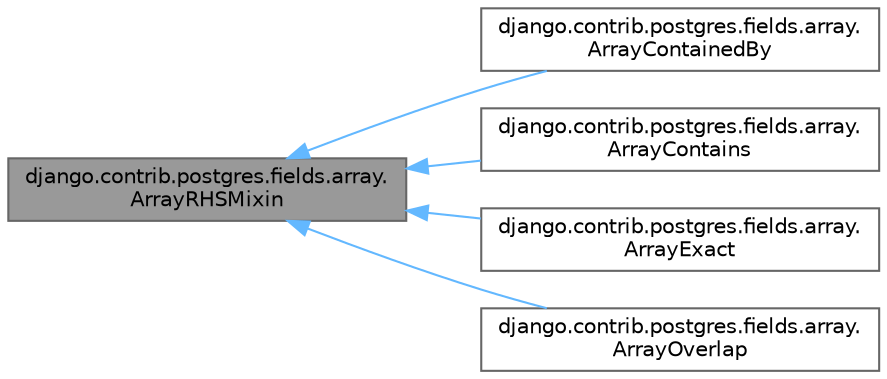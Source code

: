 digraph "django.contrib.postgres.fields.array.ArrayRHSMixin"
{
 // LATEX_PDF_SIZE
  bgcolor="transparent";
  edge [fontname=Helvetica,fontsize=10,labelfontname=Helvetica,labelfontsize=10];
  node [fontname=Helvetica,fontsize=10,shape=box,height=0.2,width=0.4];
  rankdir="LR";
  Node1 [id="Node000001",label="django.contrib.postgres.fields.array.\lArrayRHSMixin",height=0.2,width=0.4,color="gray40", fillcolor="grey60", style="filled", fontcolor="black",tooltip=" "];
  Node1 -> Node2 [id="edge1_Node000001_Node000002",dir="back",color="steelblue1",style="solid",tooltip=" "];
  Node2 [id="Node000002",label="django.contrib.postgres.fields.array.\lArrayContainedBy",height=0.2,width=0.4,color="gray40", fillcolor="white", style="filled",URL="$classdjango_1_1contrib_1_1postgres_1_1fields_1_1array_1_1_array_contained_by.html",tooltip=" "];
  Node1 -> Node3 [id="edge2_Node000001_Node000003",dir="back",color="steelblue1",style="solid",tooltip=" "];
  Node3 [id="Node000003",label="django.contrib.postgres.fields.array.\lArrayContains",height=0.2,width=0.4,color="gray40", fillcolor="white", style="filled",URL="$classdjango_1_1contrib_1_1postgres_1_1fields_1_1array_1_1_array_contains.html",tooltip=" "];
  Node1 -> Node4 [id="edge3_Node000001_Node000004",dir="back",color="steelblue1",style="solid",tooltip=" "];
  Node4 [id="Node000004",label="django.contrib.postgres.fields.array.\lArrayExact",height=0.2,width=0.4,color="gray40", fillcolor="white", style="filled",URL="$classdjango_1_1contrib_1_1postgres_1_1fields_1_1array_1_1_array_exact.html",tooltip=" "];
  Node1 -> Node5 [id="edge4_Node000001_Node000005",dir="back",color="steelblue1",style="solid",tooltip=" "];
  Node5 [id="Node000005",label="django.contrib.postgres.fields.array.\lArrayOverlap",height=0.2,width=0.4,color="gray40", fillcolor="white", style="filled",URL="$classdjango_1_1contrib_1_1postgres_1_1fields_1_1array_1_1_array_overlap.html",tooltip=" "];
}
